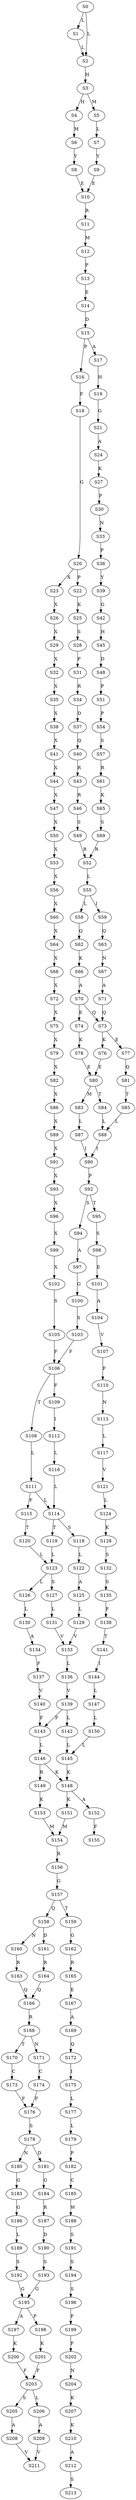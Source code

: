 strict digraph  {
	S0 -> S1 [ label = L ];
	S0 -> S2 [ label = L ];
	S1 -> S2 [ label = L ];
	S2 -> S3 [ label = H ];
	S3 -> S4 [ label = H ];
	S3 -> S5 [ label = M ];
	S4 -> S6 [ label = M ];
	S5 -> S7 [ label = L ];
	S6 -> S8 [ label = Y ];
	S7 -> S9 [ label = Y ];
	S8 -> S10 [ label = E ];
	S9 -> S10 [ label = E ];
	S10 -> S11 [ label = R ];
	S11 -> S12 [ label = M ];
	S12 -> S13 [ label = P ];
	S13 -> S14 [ label = E ];
	S14 -> S15 [ label = D ];
	S15 -> S16 [ label = P ];
	S15 -> S17 [ label = A ];
	S16 -> S18 [ label = F ];
	S17 -> S19 [ label = H ];
	S18 -> S20 [ label = G ];
	S19 -> S21 [ label = G ];
	S20 -> S22 [ label = P ];
	S20 -> S23 [ label = X ];
	S21 -> S24 [ label = A ];
	S22 -> S25 [ label = K ];
	S23 -> S26 [ label = X ];
	S24 -> S27 [ label = K ];
	S25 -> S28 [ label = S ];
	S26 -> S29 [ label = X ];
	S27 -> S30 [ label = P ];
	S28 -> S31 [ label = P ];
	S29 -> S32 [ label = X ];
	S30 -> S33 [ label = N ];
	S31 -> S34 [ label = R ];
	S32 -> S35 [ label = X ];
	S33 -> S36 [ label = P ];
	S34 -> S37 [ label = D ];
	S35 -> S38 [ label = X ];
	S36 -> S39 [ label = Y ];
	S37 -> S40 [ label = Q ];
	S38 -> S41 [ label = X ];
	S39 -> S42 [ label = G ];
	S40 -> S43 [ label = R ];
	S41 -> S44 [ label = X ];
	S42 -> S45 [ label = H ];
	S43 -> S46 [ label = R ];
	S44 -> S47 [ label = X ];
	S45 -> S48 [ label = D ];
	S46 -> S49 [ label = S ];
	S47 -> S50 [ label = X ];
	S48 -> S51 [ label = P ];
	S49 -> S52 [ label = R ];
	S50 -> S53 [ label = X ];
	S51 -> S54 [ label = P ];
	S52 -> S55 [ label = L ];
	S53 -> S56 [ label = X ];
	S54 -> S57 [ label = S ];
	S55 -> S58 [ label = L ];
	S55 -> S59 [ label = I ];
	S56 -> S60 [ label = X ];
	S57 -> S61 [ label = R ];
	S58 -> S62 [ label = Q ];
	S59 -> S63 [ label = Q ];
	S60 -> S64 [ label = X ];
	S61 -> S65 [ label = K ];
	S62 -> S66 [ label = K ];
	S63 -> S67 [ label = N ];
	S64 -> S68 [ label = X ];
	S65 -> S69 [ label = S ];
	S66 -> S70 [ label = A ];
	S67 -> S71 [ label = A ];
	S68 -> S72 [ label = X ];
	S69 -> S52 [ label = R ];
	S70 -> S73 [ label = Q ];
	S70 -> S74 [ label = E ];
	S71 -> S73 [ label = Q ];
	S72 -> S75 [ label = X ];
	S73 -> S76 [ label = K ];
	S73 -> S77 [ label = E ];
	S74 -> S78 [ label = K ];
	S75 -> S79 [ label = X ];
	S76 -> S80 [ label = E ];
	S77 -> S81 [ label = Q ];
	S78 -> S80 [ label = E ];
	S79 -> S82 [ label = X ];
	S80 -> S83 [ label = M ];
	S80 -> S84 [ label = T ];
	S81 -> S85 [ label = T ];
	S82 -> S86 [ label = X ];
	S83 -> S87 [ label = L ];
	S84 -> S88 [ label = L ];
	S85 -> S88 [ label = L ];
	S86 -> S89 [ label = X ];
	S87 -> S90 [ label = I ];
	S88 -> S90 [ label = I ];
	S89 -> S91 [ label = X ];
	S90 -> S92 [ label = P ];
	S91 -> S93 [ label = X ];
	S92 -> S94 [ label = S ];
	S92 -> S95 [ label = T ];
	S93 -> S96 [ label = X ];
	S94 -> S97 [ label = A ];
	S95 -> S98 [ label = S ];
	S96 -> S99 [ label = X ];
	S97 -> S100 [ label = G ];
	S98 -> S101 [ label = E ];
	S99 -> S102 [ label = X ];
	S100 -> S103 [ label = S ];
	S101 -> S104 [ label = A ];
	S102 -> S105 [ label = S ];
	S103 -> S106 [ label = F ];
	S104 -> S107 [ label = V ];
	S105 -> S106 [ label = F ];
	S106 -> S108 [ label = T ];
	S106 -> S109 [ label = F ];
	S107 -> S110 [ label = F ];
	S108 -> S111 [ label = L ];
	S109 -> S112 [ label = I ];
	S110 -> S113 [ label = N ];
	S111 -> S114 [ label = L ];
	S111 -> S115 [ label = F ];
	S112 -> S116 [ label = L ];
	S113 -> S117 [ label = L ];
	S114 -> S118 [ label = S ];
	S114 -> S119 [ label = T ];
	S115 -> S120 [ label = T ];
	S116 -> S114 [ label = L ];
	S117 -> S121 [ label = V ];
	S118 -> S122 [ label = L ];
	S119 -> S123 [ label = L ];
	S120 -> S123 [ label = L ];
	S121 -> S124 [ label = L ];
	S122 -> S125 [ label = A ];
	S123 -> S126 [ label = L ];
	S123 -> S127 [ label = S ];
	S124 -> S128 [ label = K ];
	S125 -> S129 [ label = L ];
	S126 -> S130 [ label = L ];
	S127 -> S131 [ label = L ];
	S128 -> S132 [ label = S ];
	S129 -> S133 [ label = V ];
	S130 -> S134 [ label = A ];
	S131 -> S133 [ label = V ];
	S132 -> S135 [ label = S ];
	S133 -> S136 [ label = L ];
	S134 -> S137 [ label = F ];
	S135 -> S138 [ label = F ];
	S136 -> S139 [ label = V ];
	S137 -> S140 [ label = V ];
	S138 -> S141 [ label = T ];
	S139 -> S142 [ label = L ];
	S139 -> S143 [ label = F ];
	S140 -> S143 [ label = F ];
	S141 -> S144 [ label = I ];
	S142 -> S145 [ label = L ];
	S143 -> S146 [ label = L ];
	S144 -> S147 [ label = L ];
	S145 -> S148 [ label = K ];
	S146 -> S148 [ label = K ];
	S146 -> S149 [ label = R ];
	S147 -> S150 [ label = L ];
	S148 -> S151 [ label = K ];
	S148 -> S152 [ label = A ];
	S149 -> S153 [ label = K ];
	S150 -> S145 [ label = L ];
	S151 -> S154 [ label = M ];
	S152 -> S155 [ label = F ];
	S153 -> S154 [ label = M ];
	S154 -> S156 [ label = R ];
	S156 -> S157 [ label = G ];
	S157 -> S158 [ label = Q ];
	S157 -> S159 [ label = T ];
	S158 -> S160 [ label = N ];
	S158 -> S161 [ label = D ];
	S159 -> S162 [ label = G ];
	S160 -> S163 [ label = R ];
	S161 -> S164 [ label = R ];
	S162 -> S165 [ label = R ];
	S163 -> S166 [ label = Q ];
	S164 -> S166 [ label = Q ];
	S165 -> S167 [ label = E ];
	S166 -> S168 [ label = R ];
	S167 -> S169 [ label = A ];
	S168 -> S170 [ label = T ];
	S168 -> S171 [ label = N ];
	S169 -> S172 [ label = Q ];
	S170 -> S173 [ label = C ];
	S171 -> S174 [ label = C ];
	S172 -> S175 [ label = I ];
	S173 -> S176 [ label = F ];
	S174 -> S176 [ label = F ];
	S175 -> S177 [ label = L ];
	S176 -> S178 [ label = S ];
	S177 -> S179 [ label = L ];
	S178 -> S180 [ label = N ];
	S178 -> S181 [ label = D ];
	S179 -> S182 [ label = P ];
	S180 -> S183 [ label = G ];
	S181 -> S184 [ label = G ];
	S182 -> S185 [ label = C ];
	S183 -> S186 [ label = G ];
	S184 -> S187 [ label = R ];
	S185 -> S188 [ label = W ];
	S186 -> S189 [ label = L ];
	S187 -> S190 [ label = D ];
	S188 -> S191 [ label = S ];
	S189 -> S192 [ label = S ];
	S190 -> S193 [ label = S ];
	S191 -> S194 [ label = S ];
	S192 -> S195 [ label = G ];
	S193 -> S195 [ label = G ];
	S194 -> S196 [ label = S ];
	S195 -> S197 [ label = A ];
	S195 -> S198 [ label = P ];
	S196 -> S199 [ label = F ];
	S197 -> S200 [ label = K ];
	S198 -> S201 [ label = K ];
	S199 -> S202 [ label = F ];
	S200 -> S203 [ label = F ];
	S201 -> S203 [ label = F ];
	S202 -> S204 [ label = N ];
	S203 -> S205 [ label = S ];
	S203 -> S206 [ label = L ];
	S204 -> S207 [ label = K ];
	S205 -> S208 [ label = A ];
	S206 -> S209 [ label = A ];
	S207 -> S210 [ label = K ];
	S208 -> S211 [ label = V ];
	S209 -> S211 [ label = V ];
	S210 -> S212 [ label = A ];
	S212 -> S213 [ label = S ];
}
